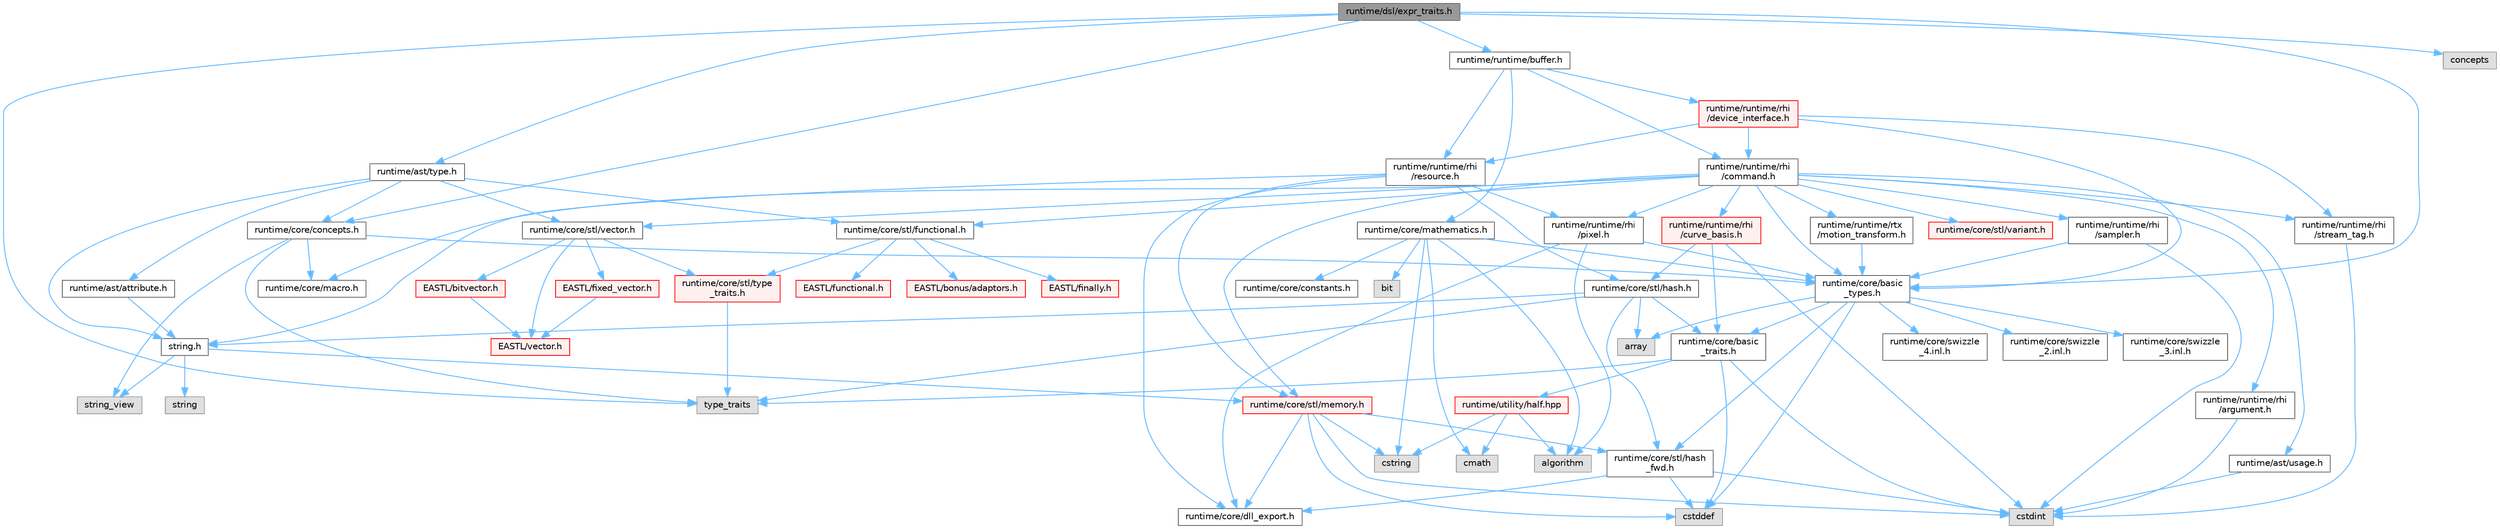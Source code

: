 digraph "runtime/dsl/expr_traits.h"
{
 // LATEX_PDF_SIZE
  bgcolor="transparent";
  edge [fontname=Helvetica,fontsize=10,labelfontname=Helvetica,labelfontsize=10];
  node [fontname=Helvetica,fontsize=10,shape=box,height=0.2,width=0.4];
  Node1 [id="Node000001",label="runtime/dsl/expr_traits.h",height=0.2,width=0.4,color="gray40", fillcolor="grey60", style="filled", fontcolor="black",tooltip=" "];
  Node1 -> Node2 [id="edge1_Node000001_Node000002",color="steelblue1",style="solid",tooltip=" "];
  Node2 [id="Node000002",label="type_traits",height=0.2,width=0.4,color="grey60", fillcolor="#E0E0E0", style="filled",tooltip=" "];
  Node1 -> Node3 [id="edge2_Node000001_Node000003",color="steelblue1",style="solid",tooltip=" "];
  Node3 [id="Node000003",label="concepts",height=0.2,width=0.4,color="grey60", fillcolor="#E0E0E0", style="filled",tooltip=" "];
  Node1 -> Node4 [id="edge3_Node000001_Node000004",color="steelblue1",style="solid",tooltip=" "];
  Node4 [id="Node000004",label="runtime/core/basic\l_types.h",height=0.2,width=0.4,color="grey40", fillcolor="white", style="filled",URL="$basic__types_8h.html",tooltip=" "];
  Node4 -> Node5 [id="edge4_Node000004_Node000005",color="steelblue1",style="solid",tooltip=" "];
  Node5 [id="Node000005",label="cstddef",height=0.2,width=0.4,color="grey60", fillcolor="#E0E0E0", style="filled",tooltip=" "];
  Node4 -> Node6 [id="edge5_Node000004_Node000006",color="steelblue1",style="solid",tooltip=" "];
  Node6 [id="Node000006",label="array",height=0.2,width=0.4,color="grey60", fillcolor="#E0E0E0", style="filled",tooltip=" "];
  Node4 -> Node7 [id="edge6_Node000004_Node000007",color="steelblue1",style="solid",tooltip=" "];
  Node7 [id="Node000007",label="runtime/core/stl/hash\l_fwd.h",height=0.2,width=0.4,color="grey40", fillcolor="white", style="filled",URL="$hash__fwd_8h.html",tooltip=" "];
  Node7 -> Node5 [id="edge7_Node000007_Node000005",color="steelblue1",style="solid",tooltip=" "];
  Node7 -> Node8 [id="edge8_Node000007_Node000008",color="steelblue1",style="solid",tooltip=" "];
  Node8 [id="Node000008",label="cstdint",height=0.2,width=0.4,color="grey60", fillcolor="#E0E0E0", style="filled",tooltip=" "];
  Node7 -> Node9 [id="edge9_Node000007_Node000009",color="steelblue1",style="solid",tooltip=" "];
  Node9 [id="Node000009",label="runtime/core/dll_export.h",height=0.2,width=0.4,color="grey40", fillcolor="white", style="filled",URL="$dll__export_8h.html",tooltip=" "];
  Node4 -> Node10 [id="edge10_Node000004_Node000010",color="steelblue1",style="solid",tooltip=" "];
  Node10 [id="Node000010",label="runtime/core/basic\l_traits.h",height=0.2,width=0.4,color="grey40", fillcolor="white", style="filled",URL="$basic__traits_8h.html",tooltip=" "];
  Node10 -> Node8 [id="edge11_Node000010_Node000008",color="steelblue1",style="solid",tooltip=" "];
  Node10 -> Node5 [id="edge12_Node000010_Node000005",color="steelblue1",style="solid",tooltip=" "];
  Node10 -> Node2 [id="edge13_Node000010_Node000002",color="steelblue1",style="solid",tooltip=" "];
  Node10 -> Node11 [id="edge14_Node000010_Node000011",color="steelblue1",style="solid",tooltip=" "];
  Node11 [id="Node000011",label="runtime/utility/half.hpp",height=0.2,width=0.4,color="red", fillcolor="#FFF0F0", style="filled",URL="$half_8hpp.html",tooltip=" "];
  Node11 -> Node13 [id="edge15_Node000011_Node000013",color="steelblue1",style="solid",tooltip=" "];
  Node13 [id="Node000013",label="algorithm",height=0.2,width=0.4,color="grey60", fillcolor="#E0E0E0", style="filled",tooltip=" "];
  Node11 -> Node19 [id="edge16_Node000011_Node000019",color="steelblue1",style="solid",tooltip=" "];
  Node19 [id="Node000019",label="cmath",height=0.2,width=0.4,color="grey60", fillcolor="#E0E0E0", style="filled",tooltip=" "];
  Node11 -> Node20 [id="edge17_Node000011_Node000020",color="steelblue1",style="solid",tooltip=" "];
  Node20 [id="Node000020",label="cstring",height=0.2,width=0.4,color="grey60", fillcolor="#E0E0E0", style="filled",tooltip=" "];
  Node4 -> Node22 [id="edge18_Node000004_Node000022",color="steelblue1",style="solid",tooltip=" "];
  Node22 [id="Node000022",label="runtime/core/swizzle\l_2.inl.h",height=0.2,width=0.4,color="grey40", fillcolor="white", style="filled",URL="$core_2swizzle__2_8inl_8h.html",tooltip=" "];
  Node4 -> Node23 [id="edge19_Node000004_Node000023",color="steelblue1",style="solid",tooltip=" "];
  Node23 [id="Node000023",label="runtime/core/swizzle\l_3.inl.h",height=0.2,width=0.4,color="grey40", fillcolor="white", style="filled",URL="$core_2swizzle__3_8inl_8h.html",tooltip=" "];
  Node4 -> Node24 [id="edge20_Node000004_Node000024",color="steelblue1",style="solid",tooltip=" "];
  Node24 [id="Node000024",label="runtime/core/swizzle\l_4.inl.h",height=0.2,width=0.4,color="grey40", fillcolor="white", style="filled",URL="$core_2swizzle__4_8inl_8h.html",tooltip=" "];
  Node1 -> Node25 [id="edge21_Node000001_Node000025",color="steelblue1",style="solid",tooltip=" "];
  Node25 [id="Node000025",label="runtime/core/concepts.h",height=0.2,width=0.4,color="grey40", fillcolor="white", style="filled",URL="$concepts_8h.html",tooltip=" "];
  Node25 -> Node2 [id="edge22_Node000025_Node000002",color="steelblue1",style="solid",tooltip=" "];
  Node25 -> Node26 [id="edge23_Node000025_Node000026",color="steelblue1",style="solid",tooltip=" "];
  Node26 [id="Node000026",label="string_view",height=0.2,width=0.4,color="grey60", fillcolor="#E0E0E0", style="filled",tooltip=" "];
  Node25 -> Node27 [id="edge24_Node000025_Node000027",color="steelblue1",style="solid",tooltip=" "];
  Node27 [id="Node000027",label="runtime/core/macro.h",height=0.2,width=0.4,color="grey40", fillcolor="white", style="filled",URL="$macro_8h.html",tooltip=" "];
  Node25 -> Node4 [id="edge25_Node000025_Node000004",color="steelblue1",style="solid",tooltip=" "];
  Node1 -> Node28 [id="edge26_Node000001_Node000028",color="steelblue1",style="solid",tooltip=" "];
  Node28 [id="Node000028",label="runtime/ast/type.h",height=0.2,width=0.4,color="grey40", fillcolor="white", style="filled",URL="$type_8h.html",tooltip=" "];
  Node28 -> Node29 [id="edge27_Node000028_Node000029",color="steelblue1",style="solid",tooltip=" "];
  Node29 [id="Node000029",label="runtime/core/stl/vector.h",height=0.2,width=0.4,color="grey40", fillcolor="white", style="filled",URL="$core_2stl_2vector_8h.html",tooltip=" "];
  Node29 -> Node30 [id="edge28_Node000029_Node000030",color="steelblue1",style="solid",tooltip=" "];
  Node30 [id="Node000030",label="EASTL/vector.h",height=0.2,width=0.4,color="red", fillcolor="#FFF0F0", style="filled",URL="$_e_a_s_t_l_2include_2_e_a_s_t_l_2vector_8h.html",tooltip=" "];
  Node29 -> Node171 [id="edge29_Node000029_Node000171",color="steelblue1",style="solid",tooltip=" "];
  Node171 [id="Node000171",label="EASTL/fixed_vector.h",height=0.2,width=0.4,color="red", fillcolor="#FFF0F0", style="filled",URL="$fixed__vector_8h.html",tooltip=" "];
  Node171 -> Node30 [id="edge30_Node000171_Node000030",color="steelblue1",style="solid",tooltip=" "];
  Node29 -> Node173 [id="edge31_Node000029_Node000173",color="steelblue1",style="solid",tooltip=" "];
  Node173 [id="Node000173",label="EASTL/bitvector.h",height=0.2,width=0.4,color="red", fillcolor="#FFF0F0", style="filled",URL="$bitvector_8h.html",tooltip=" "];
  Node173 -> Node30 [id="edge32_Node000173_Node000030",color="steelblue1",style="solid",tooltip=" "];
  Node29 -> Node175 [id="edge33_Node000029_Node000175",color="steelblue1",style="solid",tooltip=" "];
  Node175 [id="Node000175",label="runtime/core/stl/type\l_traits.h",height=0.2,width=0.4,color="red", fillcolor="#FFF0F0", style="filled",URL="$core_2stl_2type__traits_8h.html",tooltip=" "];
  Node175 -> Node2 [id="edge34_Node000175_Node000002",color="steelblue1",style="solid",tooltip=" "];
  Node28 -> Node55 [id="edge35_Node000028_Node000055",color="steelblue1",style="solid",tooltip=" "];
  Node55 [id="Node000055",label="string.h",height=0.2,width=0.4,color="grey40", fillcolor="white", style="filled",URL="$string_8h.html",tooltip=" "];
  Node55 -> Node56 [id="edge36_Node000055_Node000056",color="steelblue1",style="solid",tooltip=" "];
  Node56 [id="Node000056",label="string",height=0.2,width=0.4,color="grey60", fillcolor="#E0E0E0", style="filled",tooltip=" "];
  Node55 -> Node26 [id="edge37_Node000055_Node000026",color="steelblue1",style="solid",tooltip=" "];
  Node55 -> Node57 [id="edge38_Node000055_Node000057",color="steelblue1",style="solid",tooltip=" "];
  Node57 [id="Node000057",label="runtime/core/stl/memory.h",height=0.2,width=0.4,color="red", fillcolor="#FFF0F0", style="filled",URL="$core_2stl_2memory_8h.html",tooltip=" "];
  Node57 -> Node5 [id="edge39_Node000057_Node000005",color="steelblue1",style="solid",tooltip=" "];
  Node57 -> Node8 [id="edge40_Node000057_Node000008",color="steelblue1",style="solid",tooltip=" "];
  Node57 -> Node20 [id="edge41_Node000057_Node000020",color="steelblue1",style="solid",tooltip=" "];
  Node57 -> Node9 [id="edge42_Node000057_Node000009",color="steelblue1",style="solid",tooltip=" "];
  Node57 -> Node7 [id="edge43_Node000057_Node000007",color="steelblue1",style="solid",tooltip=" "];
  Node28 -> Node176 [id="edge44_Node000028_Node000176",color="steelblue1",style="solid",tooltip=" "];
  Node176 [id="Node000176",label="runtime/core/stl/functional.h",height=0.2,width=0.4,color="grey40", fillcolor="white", style="filled",URL="$core_2stl_2functional_8h.html",tooltip=" "];
  Node176 -> Node175 [id="edge45_Node000176_Node000175",color="steelblue1",style="solid",tooltip=" "];
  Node176 -> Node177 [id="edge46_Node000176_Node000177",color="steelblue1",style="solid",tooltip=" "];
  Node177 [id="Node000177",label="EASTL/finally.h",height=0.2,width=0.4,color="red", fillcolor="#FFF0F0", style="filled",URL="$finally_8h.html",tooltip=" "];
  Node176 -> Node82 [id="edge47_Node000176_Node000082",color="steelblue1",style="solid",tooltip=" "];
  Node82 [id="Node000082",label="EASTL/functional.h",height=0.2,width=0.4,color="red", fillcolor="#FFF0F0", style="filled",URL="$_e_a_s_t_l_2include_2_e_a_s_t_l_2functional_8h.html",tooltip=" "];
  Node176 -> Node178 [id="edge48_Node000176_Node000178",color="steelblue1",style="solid",tooltip=" "];
  Node178 [id="Node000178",label="EASTL/bonus/adaptors.h",height=0.2,width=0.4,color="red", fillcolor="#FFF0F0", style="filled",URL="$adaptors_8h.html",tooltip=" "];
  Node28 -> Node25 [id="edge49_Node000028_Node000025",color="steelblue1",style="solid",tooltip=" "];
  Node28 -> Node179 [id="edge50_Node000028_Node000179",color="steelblue1",style="solid",tooltip=" "];
  Node179 [id="Node000179",label="runtime/ast/attribute.h",height=0.2,width=0.4,color="grey40", fillcolor="white", style="filled",URL="$attribute_8h.html",tooltip=" "];
  Node179 -> Node55 [id="edge51_Node000179_Node000055",color="steelblue1",style="solid",tooltip=" "];
  Node1 -> Node180 [id="edge52_Node000001_Node000180",color="steelblue1",style="solid",tooltip=" "];
  Node180 [id="Node000180",label="runtime/runtime/buffer.h",height=0.2,width=0.4,color="grey40", fillcolor="white", style="filled",URL="$buffer_8h.html",tooltip=" "];
  Node180 -> Node181 [id="edge53_Node000180_Node000181",color="steelblue1",style="solid",tooltip=" "];
  Node181 [id="Node000181",label="runtime/core/mathematics.h",height=0.2,width=0.4,color="grey40", fillcolor="white", style="filled",URL="$mathematics_8h.html",tooltip=" "];
  Node181 -> Node182 [id="edge54_Node000181_Node000182",color="steelblue1",style="solid",tooltip=" "];
  Node182 [id="Node000182",label="bit",height=0.2,width=0.4,color="grey60", fillcolor="#E0E0E0", style="filled",tooltip=" "];
  Node181 -> Node19 [id="edge55_Node000181_Node000019",color="steelblue1",style="solid",tooltip=" "];
  Node181 -> Node20 [id="edge56_Node000181_Node000020",color="steelblue1",style="solid",tooltip=" "];
  Node181 -> Node13 [id="edge57_Node000181_Node000013",color="steelblue1",style="solid",tooltip=" "];
  Node181 -> Node4 [id="edge58_Node000181_Node000004",color="steelblue1",style="solid",tooltip=" "];
  Node181 -> Node183 [id="edge59_Node000181_Node000183",color="steelblue1",style="solid",tooltip=" "];
  Node183 [id="Node000183",label="runtime/core/constants.h",height=0.2,width=0.4,color="grey40", fillcolor="white", style="filled",URL="$constants_8h.html",tooltip=" "];
  Node180 -> Node184 [id="edge60_Node000180_Node000184",color="steelblue1",style="solid",tooltip=" "];
  Node184 [id="Node000184",label="runtime/runtime/rhi\l/command.h",height=0.2,width=0.4,color="grey40", fillcolor="white", style="filled",URL="$command_8h.html",tooltip=" "];
  Node184 -> Node27 [id="edge61_Node000184_Node000027",color="steelblue1",style="solid",tooltip=" "];
  Node184 -> Node4 [id="edge62_Node000184_Node000004",color="steelblue1",style="solid",tooltip=" "];
  Node184 -> Node29 [id="edge63_Node000184_Node000029",color="steelblue1",style="solid",tooltip=" "];
  Node184 -> Node57 [id="edge64_Node000184_Node000057",color="steelblue1",style="solid",tooltip=" "];
  Node184 -> Node185 [id="edge65_Node000184_Node000185",color="steelblue1",style="solid",tooltip=" "];
  Node185 [id="Node000185",label="runtime/core/stl/variant.h",height=0.2,width=0.4,color="red", fillcolor="#FFF0F0", style="filled",URL="$core_2stl_2variant_8h.html",tooltip=" "];
  Node184 -> Node176 [id="edge66_Node000184_Node000176",color="steelblue1",style="solid",tooltip=" "];
  Node184 -> Node191 [id="edge67_Node000184_Node000191",color="steelblue1",style="solid",tooltip=" "];
  Node191 [id="Node000191",label="runtime/ast/usage.h",height=0.2,width=0.4,color="grey40", fillcolor="white", style="filled",URL="$usage_8h.html",tooltip=" "];
  Node191 -> Node8 [id="edge68_Node000191_Node000008",color="steelblue1",style="solid",tooltip=" "];
  Node184 -> Node192 [id="edge69_Node000184_Node000192",color="steelblue1",style="solid",tooltip=" "];
  Node192 [id="Node000192",label="runtime/runtime/rhi\l/pixel.h",height=0.2,width=0.4,color="grey40", fillcolor="white", style="filled",URL="$pixel_8h.html",tooltip=" "];
  Node192 -> Node13 [id="edge70_Node000192_Node000013",color="steelblue1",style="solid",tooltip=" "];
  Node192 -> Node9 [id="edge71_Node000192_Node000009",color="steelblue1",style="solid",tooltip=" "];
  Node192 -> Node4 [id="edge72_Node000192_Node000004",color="steelblue1",style="solid",tooltip=" "];
  Node184 -> Node193 [id="edge73_Node000184_Node000193",color="steelblue1",style="solid",tooltip=" "];
  Node193 [id="Node000193",label="runtime/runtime/rhi\l/stream_tag.h",height=0.2,width=0.4,color="grey40", fillcolor="white", style="filled",URL="$stream__tag_8h.html",tooltip=" "];
  Node193 -> Node8 [id="edge74_Node000193_Node000008",color="steelblue1",style="solid",tooltip=" "];
  Node184 -> Node194 [id="edge75_Node000184_Node000194",color="steelblue1",style="solid",tooltip=" "];
  Node194 [id="Node000194",label="runtime/runtime/rhi\l/sampler.h",height=0.2,width=0.4,color="grey40", fillcolor="white", style="filled",URL="$sampler_8h.html",tooltip=" "];
  Node194 -> Node8 [id="edge76_Node000194_Node000008",color="steelblue1",style="solid",tooltip=" "];
  Node194 -> Node4 [id="edge77_Node000194_Node000004",color="steelblue1",style="solid",tooltip=" "];
  Node184 -> Node195 [id="edge78_Node000184_Node000195",color="steelblue1",style="solid",tooltip=" "];
  Node195 [id="Node000195",label="runtime/runtime/rhi\l/argument.h",height=0.2,width=0.4,color="grey40", fillcolor="white", style="filled",URL="$argument_8h.html",tooltip=" "];
  Node195 -> Node8 [id="edge79_Node000195_Node000008",color="steelblue1",style="solid",tooltip=" "];
  Node184 -> Node196 [id="edge80_Node000184_Node000196",color="steelblue1",style="solid",tooltip=" "];
  Node196 [id="Node000196",label="runtime/runtime/rhi\l/curve_basis.h",height=0.2,width=0.4,color="red", fillcolor="#FFF0F0", style="filled",URL="$curve__basis_8h.html",tooltip=" "];
  Node196 -> Node8 [id="edge81_Node000196_Node000008",color="steelblue1",style="solid",tooltip=" "];
  Node196 -> Node10 [id="edge82_Node000196_Node000010",color="steelblue1",style="solid",tooltip=" "];
  Node196 -> Node198 [id="edge83_Node000196_Node000198",color="steelblue1",style="solid",tooltip=" "];
  Node198 [id="Node000198",label="runtime/core/stl/hash.h",height=0.2,width=0.4,color="grey40", fillcolor="white", style="filled",URL="$hash_8h.html",tooltip=" "];
  Node198 -> Node6 [id="edge84_Node000198_Node000006",color="steelblue1",style="solid",tooltip=" "];
  Node198 -> Node2 [id="edge85_Node000198_Node000002",color="steelblue1",style="solid",tooltip=" "];
  Node198 -> Node7 [id="edge86_Node000198_Node000007",color="steelblue1",style="solid",tooltip=" "];
  Node198 -> Node55 [id="edge87_Node000198_Node000055",color="steelblue1",style="solid",tooltip=" "];
  Node198 -> Node10 [id="edge88_Node000198_Node000010",color="steelblue1",style="solid",tooltip=" "];
  Node184 -> Node199 [id="edge89_Node000184_Node000199",color="steelblue1",style="solid",tooltip=" "];
  Node199 [id="Node000199",label="runtime/runtime/rtx\l/motion_transform.h",height=0.2,width=0.4,color="grey40", fillcolor="white", style="filled",URL="$motion__transform_8h.html",tooltip=" "];
  Node199 -> Node4 [id="edge90_Node000199_Node000004",color="steelblue1",style="solid",tooltip=" "];
  Node180 -> Node200 [id="edge91_Node000180_Node000200",color="steelblue1",style="solid",tooltip=" "];
  Node200 [id="Node000200",label="runtime/runtime/rhi\l/resource.h",height=0.2,width=0.4,color="grey40", fillcolor="white", style="filled",URL="$runtime_2rhi_2resource_8h.html",tooltip=" "];
  Node200 -> Node9 [id="edge92_Node000200_Node000009",color="steelblue1",style="solid",tooltip=" "];
  Node200 -> Node57 [id="edge93_Node000200_Node000057",color="steelblue1",style="solid",tooltip=" "];
  Node200 -> Node55 [id="edge94_Node000200_Node000055",color="steelblue1",style="solid",tooltip=" "];
  Node200 -> Node198 [id="edge95_Node000200_Node000198",color="steelblue1",style="solid",tooltip=" "];
  Node200 -> Node192 [id="edge96_Node000200_Node000192",color="steelblue1",style="solid",tooltip=" "];
  Node180 -> Node201 [id="edge97_Node000180_Node000201",color="steelblue1",style="solid",tooltip=" "];
  Node201 [id="Node000201",label="runtime/runtime/rhi\l/device_interface.h",height=0.2,width=0.4,color="red", fillcolor="#FFF0F0", style="filled",URL="$device__interface_8h.html",tooltip=" "];
  Node201 -> Node4 [id="edge98_Node000201_Node000004",color="steelblue1",style="solid",tooltip=" "];
  Node201 -> Node200 [id="edge99_Node000201_Node000200",color="steelblue1",style="solid",tooltip=" "];
  Node201 -> Node193 [id="edge100_Node000201_Node000193",color="steelblue1",style="solid",tooltip=" "];
  Node201 -> Node184 [id="edge101_Node000201_Node000184",color="steelblue1",style="solid",tooltip=" "];
}
